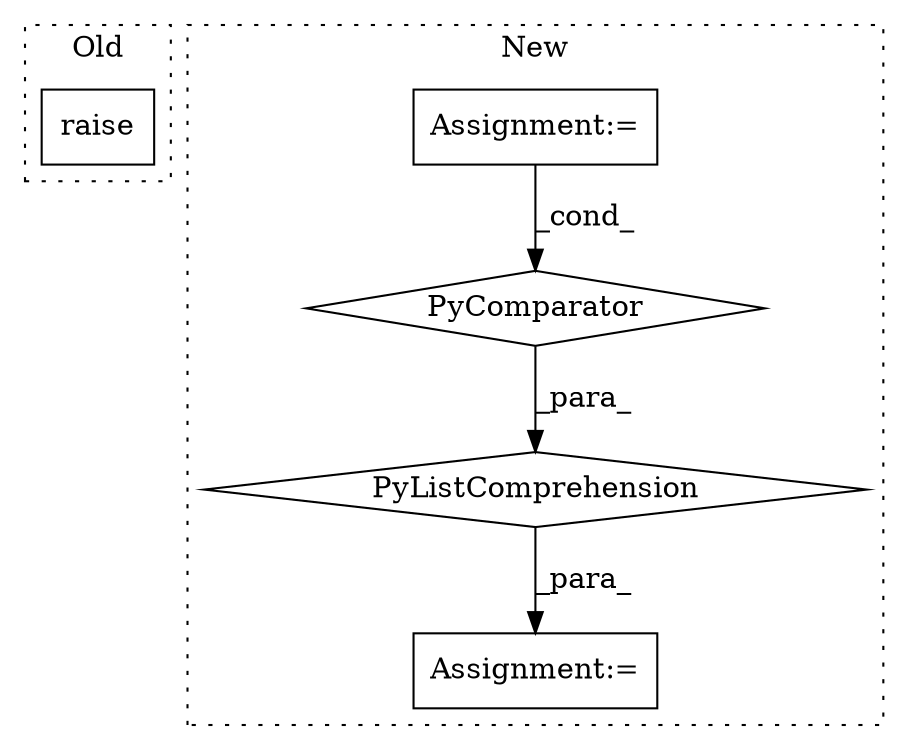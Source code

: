 digraph G {
subgraph cluster0 {
1 [label="raise" a="32" s="591" l="7" shape="box"];
label = "Old";
style="dotted";
}
subgraph cluster1 {
2 [label="PyListComprehension" a="109" s="2079" l="105" shape="diamond"];
3 [label="Assignment:=" a="7" s="1827" l="1" shape="box"];
4 [label="PyComparator" a="113" s="2153" l="23" shape="diamond"];
5 [label="Assignment:=" a="7" s="2340" l="1" shape="box"];
label = "New";
style="dotted";
}
2 -> 5 [label="_para_"];
3 -> 4 [label="_cond_"];
4 -> 2 [label="_para_"];
}